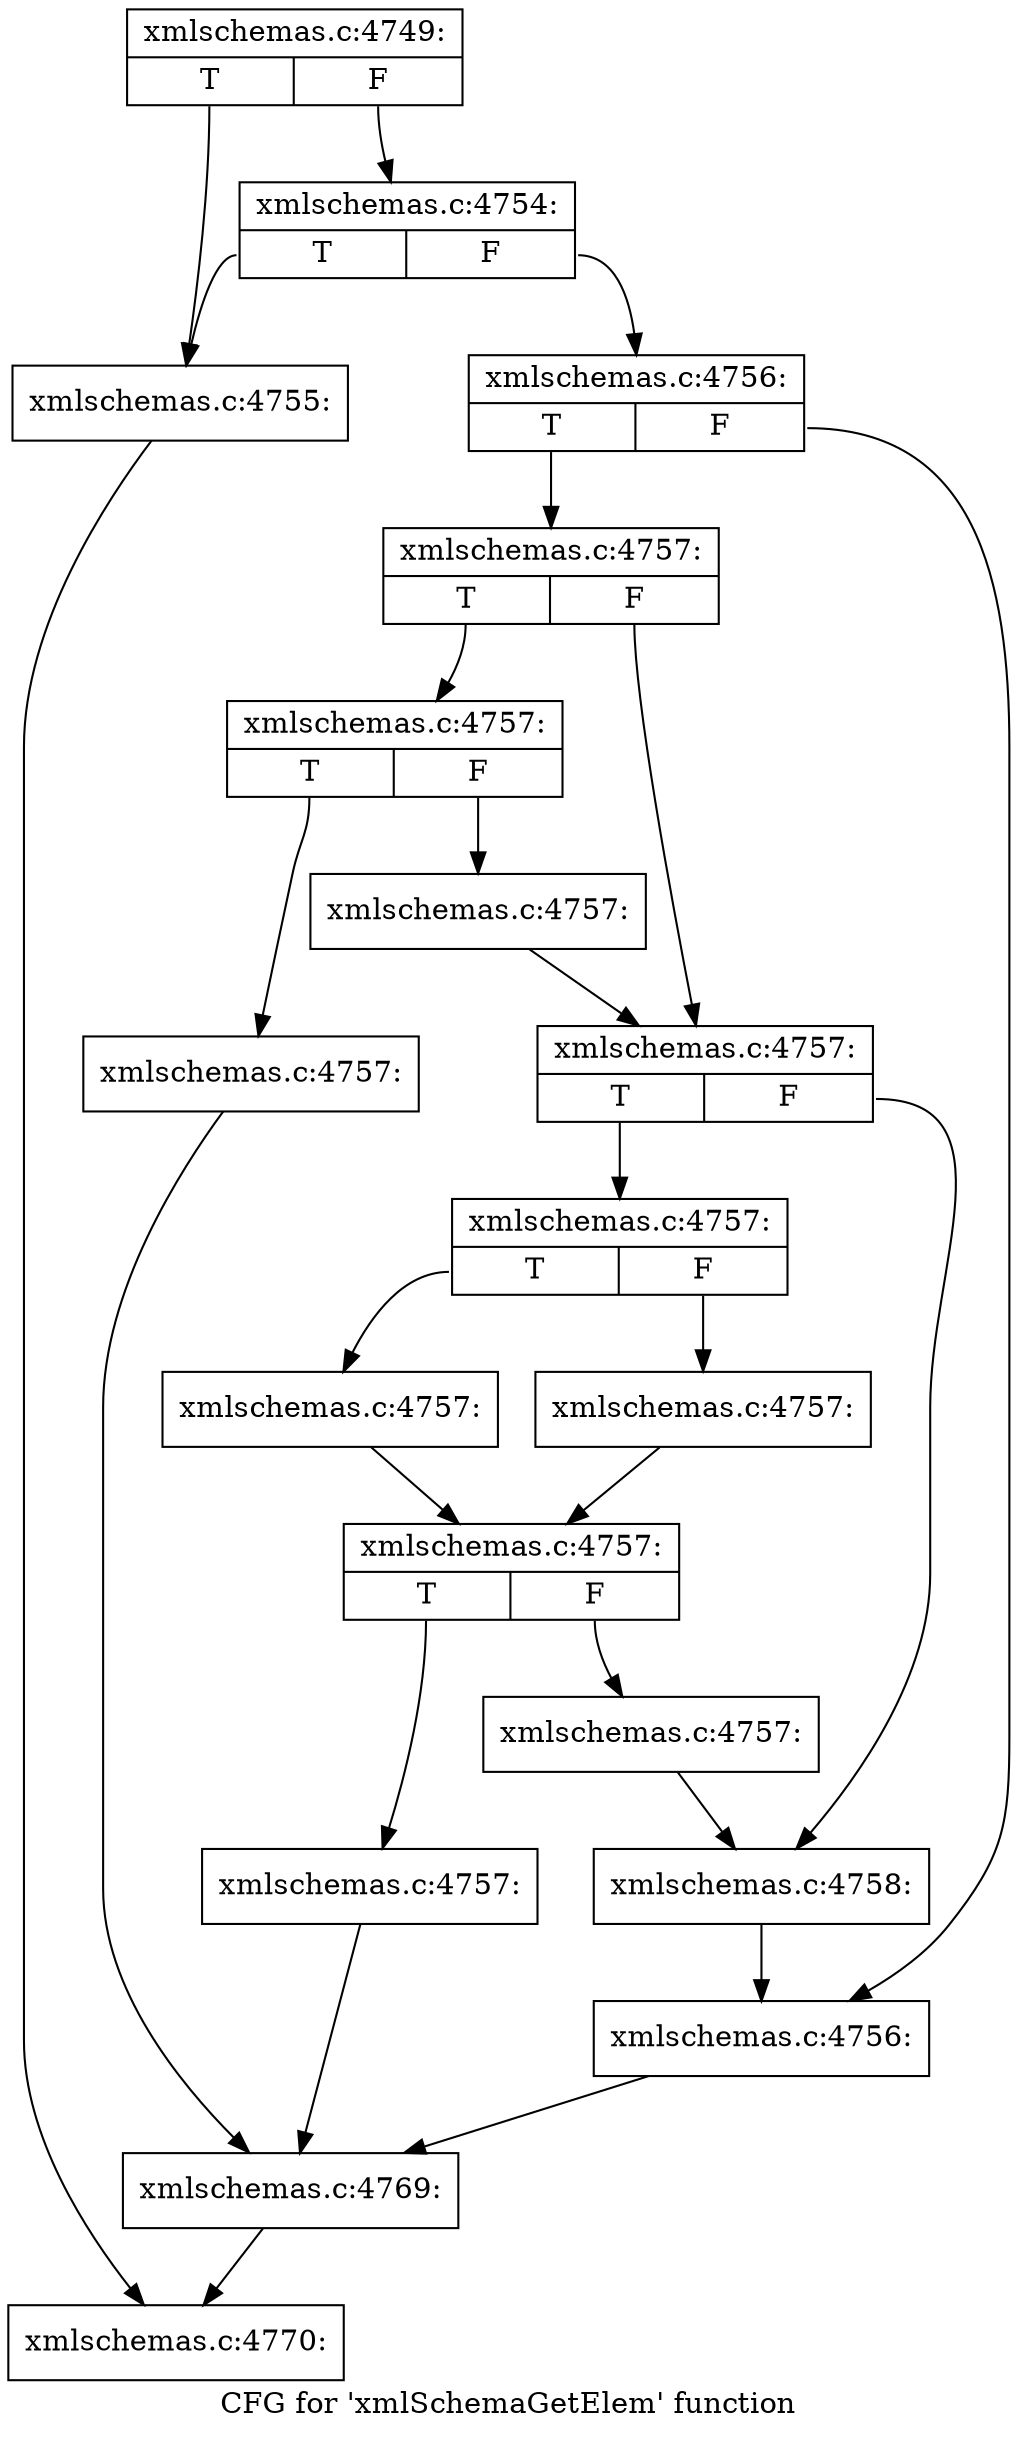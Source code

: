 digraph "CFG for 'xmlSchemaGetElem' function" {
	label="CFG for 'xmlSchemaGetElem' function";

	Node0x506ebc0 [shape=record,label="{xmlschemas.c:4749:|{<s0>T|<s1>F}}"];
	Node0x506ebc0:s0 -> Node0x5077220;
	Node0x506ebc0:s1 -> Node0x50772c0;
	Node0x50772c0 [shape=record,label="{xmlschemas.c:4754:|{<s0>T|<s1>F}}"];
	Node0x50772c0:s0 -> Node0x5077220;
	Node0x50772c0:s1 -> Node0x5077270;
	Node0x5077220 [shape=record,label="{xmlschemas.c:4755:}"];
	Node0x5077220 -> Node0x5076490;
	Node0x5077270 [shape=record,label="{xmlschemas.c:4756:|{<s0>T|<s1>F}}"];
	Node0x5077270:s0 -> Node0x5077980;
	Node0x5077270:s1 -> Node0x50779d0;
	Node0x5077980 [shape=record,label="{xmlschemas.c:4757:|{<s0>T|<s1>F}}"];
	Node0x5077980:s0 -> Node0x5077d60;
	Node0x5077980:s1 -> Node0x5077db0;
	Node0x5077d60 [shape=record,label="{xmlschemas.c:4757:|{<s0>T|<s1>F}}"];
	Node0x5077d60:s0 -> Node0x5078530;
	Node0x5077d60:s1 -> Node0x5078580;
	Node0x5078530 [shape=record,label="{xmlschemas.c:4757:}"];
	Node0x5078530 -> Node0x50786e0;
	Node0x5078580 [shape=record,label="{xmlschemas.c:4757:}"];
	Node0x5078580 -> Node0x5077db0;
	Node0x5077db0 [shape=record,label="{xmlschemas.c:4757:|{<s0>T|<s1>F}}"];
	Node0x5077db0:s0 -> Node0x50790d0;
	Node0x5077db0:s1 -> Node0x5079120;
	Node0x50790d0 [shape=record,label="{xmlschemas.c:4757:|{<s0>T|<s1>F}}"];
	Node0x50790d0:s0 -> Node0x5079820;
	Node0x50790d0:s1 -> Node0x50798c0;
	Node0x5079820 [shape=record,label="{xmlschemas.c:4757:}"];
	Node0x5079820 -> Node0x5079870;
	Node0x50798c0 [shape=record,label="{xmlschemas.c:4757:}"];
	Node0x50798c0 -> Node0x5079870;
	Node0x5079870 [shape=record,label="{xmlschemas.c:4757:|{<s0>T|<s1>F}}"];
	Node0x5079870:s0 -> Node0x507a1a0;
	Node0x5079870:s1 -> Node0x507a1f0;
	Node0x507a1a0 [shape=record,label="{xmlschemas.c:4757:}"];
	Node0x507a1a0 -> Node0x50786e0;
	Node0x507a1f0 [shape=record,label="{xmlschemas.c:4757:}"];
	Node0x507a1f0 -> Node0x5079120;
	Node0x5079120 [shape=record,label="{xmlschemas.c:4758:}"];
	Node0x5079120 -> Node0x50779d0;
	Node0x50779d0 [shape=record,label="{xmlschemas.c:4756:}"];
	Node0x50779d0 -> Node0x50786e0;
	Node0x50786e0 [shape=record,label="{xmlschemas.c:4769:}"];
	Node0x50786e0 -> Node0x5076490;
	Node0x5076490 [shape=record,label="{xmlschemas.c:4770:}"];
}
